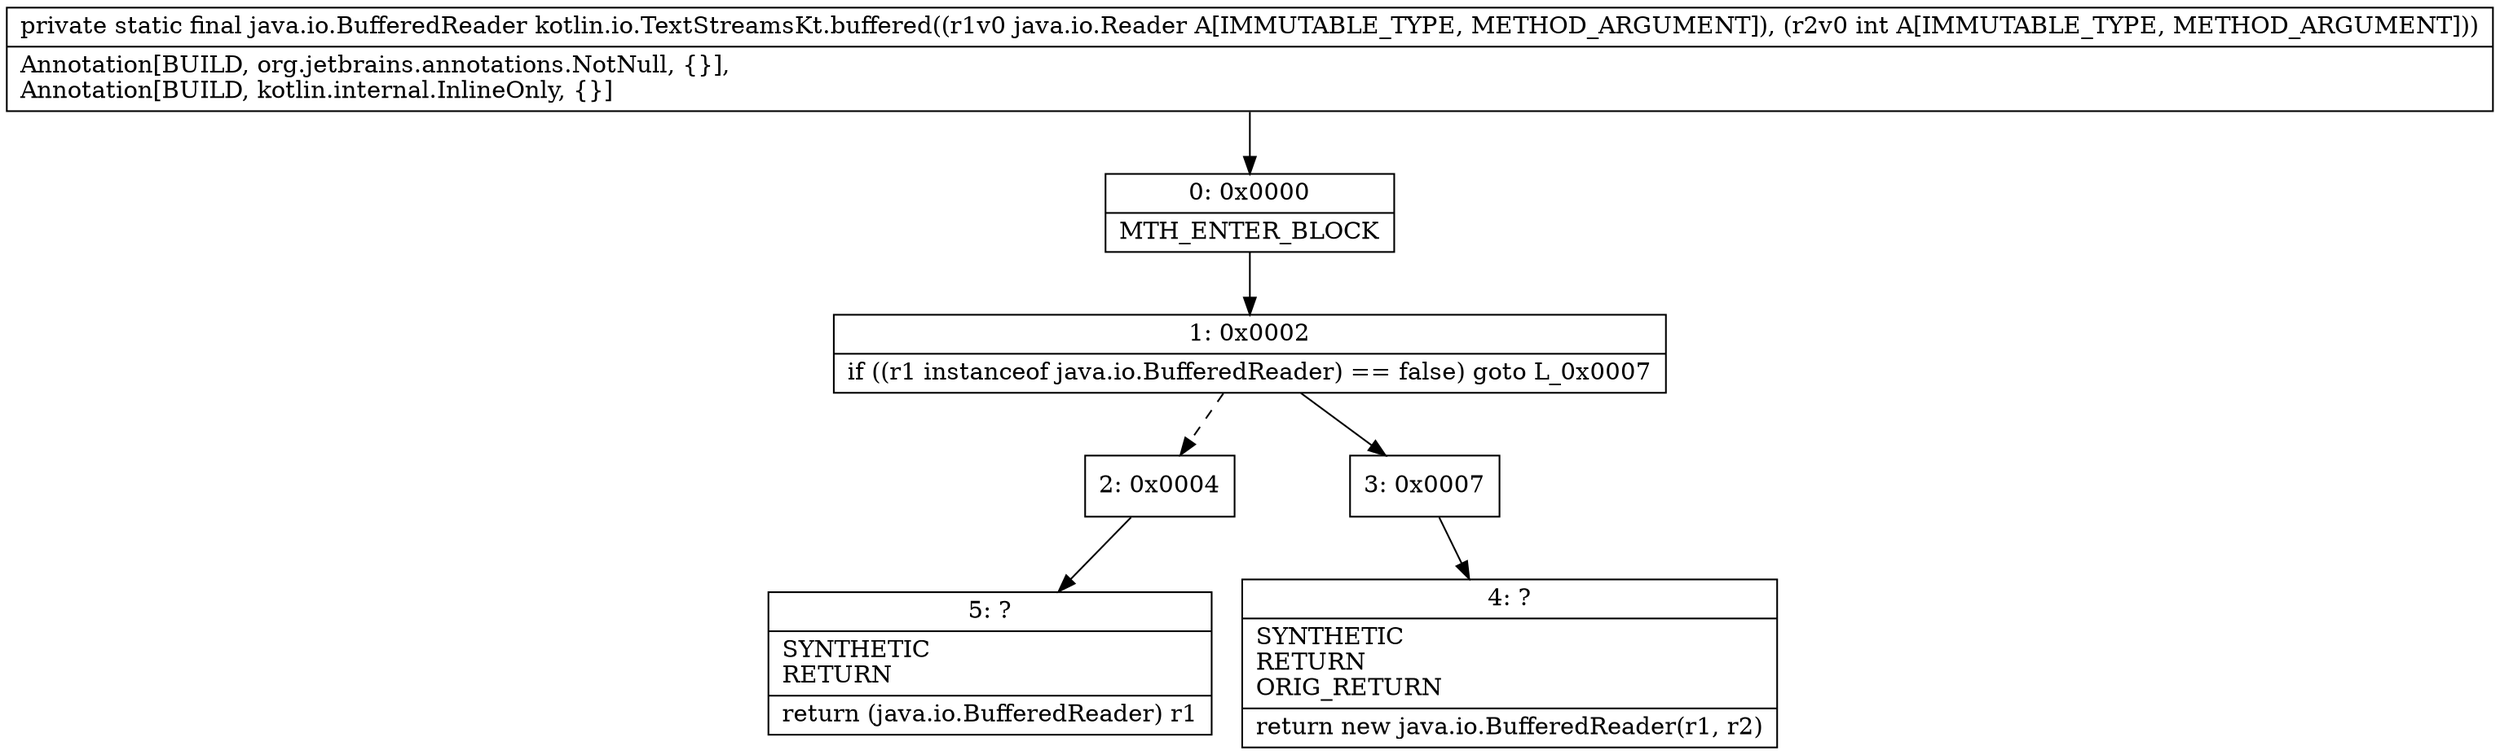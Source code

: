 digraph "CFG forkotlin.io.TextStreamsKt.buffered(Ljava\/io\/Reader;I)Ljava\/io\/BufferedReader;" {
Node_0 [shape=record,label="{0\:\ 0x0000|MTH_ENTER_BLOCK\l}"];
Node_1 [shape=record,label="{1\:\ 0x0002|if ((r1 instanceof java.io.BufferedReader) == false) goto L_0x0007\l}"];
Node_2 [shape=record,label="{2\:\ 0x0004}"];
Node_3 [shape=record,label="{3\:\ 0x0007}"];
Node_4 [shape=record,label="{4\:\ ?|SYNTHETIC\lRETURN\lORIG_RETURN\l|return new java.io.BufferedReader(r1, r2)\l}"];
Node_5 [shape=record,label="{5\:\ ?|SYNTHETIC\lRETURN\l|return (java.io.BufferedReader) r1\l}"];
MethodNode[shape=record,label="{private static final java.io.BufferedReader kotlin.io.TextStreamsKt.buffered((r1v0 java.io.Reader A[IMMUTABLE_TYPE, METHOD_ARGUMENT]), (r2v0 int A[IMMUTABLE_TYPE, METHOD_ARGUMENT]))  | Annotation[BUILD, org.jetbrains.annotations.NotNull, \{\}], \lAnnotation[BUILD, kotlin.internal.InlineOnly, \{\}]\l}"];
MethodNode -> Node_0;
Node_0 -> Node_1;
Node_1 -> Node_2[style=dashed];
Node_1 -> Node_3;
Node_2 -> Node_5;
Node_3 -> Node_4;
}

